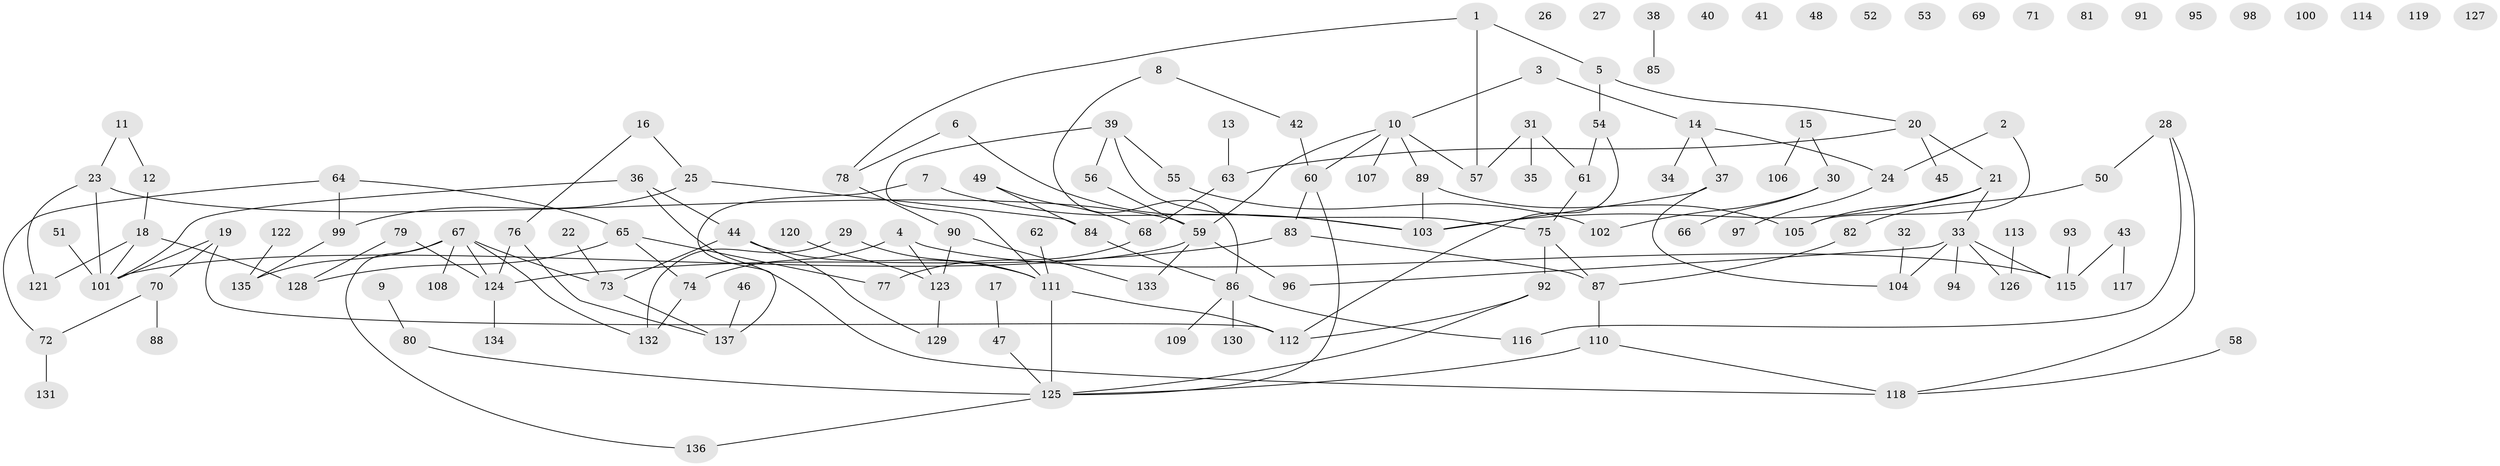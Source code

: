 // Generated by graph-tools (version 1.1) at 2025/49/03/09/25 03:49:07]
// undirected, 137 vertices, 158 edges
graph export_dot {
graph [start="1"]
  node [color=gray90,style=filled];
  1;
  2;
  3;
  4;
  5;
  6;
  7;
  8;
  9;
  10;
  11;
  12;
  13;
  14;
  15;
  16;
  17;
  18;
  19;
  20;
  21;
  22;
  23;
  24;
  25;
  26;
  27;
  28;
  29;
  30;
  31;
  32;
  33;
  34;
  35;
  36;
  37;
  38;
  39;
  40;
  41;
  42;
  43;
  44;
  45;
  46;
  47;
  48;
  49;
  50;
  51;
  52;
  53;
  54;
  55;
  56;
  57;
  58;
  59;
  60;
  61;
  62;
  63;
  64;
  65;
  66;
  67;
  68;
  69;
  70;
  71;
  72;
  73;
  74;
  75;
  76;
  77;
  78;
  79;
  80;
  81;
  82;
  83;
  84;
  85;
  86;
  87;
  88;
  89;
  90;
  91;
  92;
  93;
  94;
  95;
  96;
  97;
  98;
  99;
  100;
  101;
  102;
  103;
  104;
  105;
  106;
  107;
  108;
  109;
  110;
  111;
  112;
  113;
  114;
  115;
  116;
  117;
  118;
  119;
  120;
  121;
  122;
  123;
  124;
  125;
  126;
  127;
  128;
  129;
  130;
  131;
  132;
  133;
  134;
  135;
  136;
  137;
  1 -- 5;
  1 -- 57;
  1 -- 78;
  2 -- 24;
  2 -- 105;
  3 -- 10;
  3 -- 14;
  4 -- 74;
  4 -- 115;
  4 -- 123;
  5 -- 20;
  5 -- 54;
  6 -- 78;
  6 -- 103;
  7 -- 103;
  7 -- 137;
  8 -- 42;
  8 -- 86;
  9 -- 80;
  10 -- 57;
  10 -- 59;
  10 -- 60;
  10 -- 89;
  10 -- 107;
  11 -- 12;
  11 -- 23;
  12 -- 18;
  13 -- 63;
  14 -- 24;
  14 -- 34;
  14 -- 37;
  15 -- 30;
  15 -- 106;
  16 -- 25;
  16 -- 76;
  17 -- 47;
  18 -- 101;
  18 -- 121;
  18 -- 128;
  19 -- 70;
  19 -- 101;
  19 -- 112;
  20 -- 21;
  20 -- 45;
  20 -- 63;
  21 -- 33;
  21 -- 103;
  21 -- 105;
  22 -- 73;
  23 -- 59;
  23 -- 101;
  23 -- 121;
  24 -- 97;
  25 -- 84;
  25 -- 99;
  28 -- 50;
  28 -- 116;
  28 -- 118;
  29 -- 111;
  29 -- 132;
  30 -- 66;
  30 -- 102;
  31 -- 35;
  31 -- 57;
  31 -- 61;
  32 -- 104;
  33 -- 94;
  33 -- 96;
  33 -- 104;
  33 -- 115;
  33 -- 126;
  36 -- 44;
  36 -- 101;
  36 -- 118;
  37 -- 103;
  37 -- 104;
  38 -- 85;
  39 -- 55;
  39 -- 56;
  39 -- 75;
  39 -- 111;
  42 -- 60;
  43 -- 115;
  43 -- 117;
  44 -- 73;
  44 -- 111;
  44 -- 129;
  46 -- 137;
  47 -- 125;
  49 -- 68;
  49 -- 84;
  50 -- 82;
  51 -- 101;
  54 -- 61;
  54 -- 112;
  55 -- 102;
  56 -- 59;
  58 -- 118;
  59 -- 96;
  59 -- 101;
  59 -- 133;
  60 -- 83;
  60 -- 125;
  61 -- 75;
  62 -- 111;
  63 -- 68;
  64 -- 65;
  64 -- 72;
  64 -- 99;
  65 -- 74;
  65 -- 77;
  65 -- 128;
  67 -- 73;
  67 -- 108;
  67 -- 124;
  67 -- 132;
  67 -- 135;
  67 -- 136;
  68 -- 77;
  70 -- 72;
  70 -- 88;
  72 -- 131;
  73 -- 137;
  74 -- 132;
  75 -- 87;
  75 -- 92;
  76 -- 124;
  76 -- 137;
  78 -- 90;
  79 -- 124;
  79 -- 128;
  80 -- 125;
  82 -- 87;
  83 -- 87;
  83 -- 124;
  84 -- 86;
  86 -- 109;
  86 -- 116;
  86 -- 130;
  87 -- 110;
  89 -- 103;
  89 -- 105;
  90 -- 123;
  90 -- 133;
  92 -- 112;
  92 -- 125;
  93 -- 115;
  99 -- 135;
  110 -- 118;
  110 -- 125;
  111 -- 112;
  111 -- 125;
  113 -- 126;
  120 -- 123;
  122 -- 135;
  123 -- 129;
  124 -- 134;
  125 -- 136;
}
